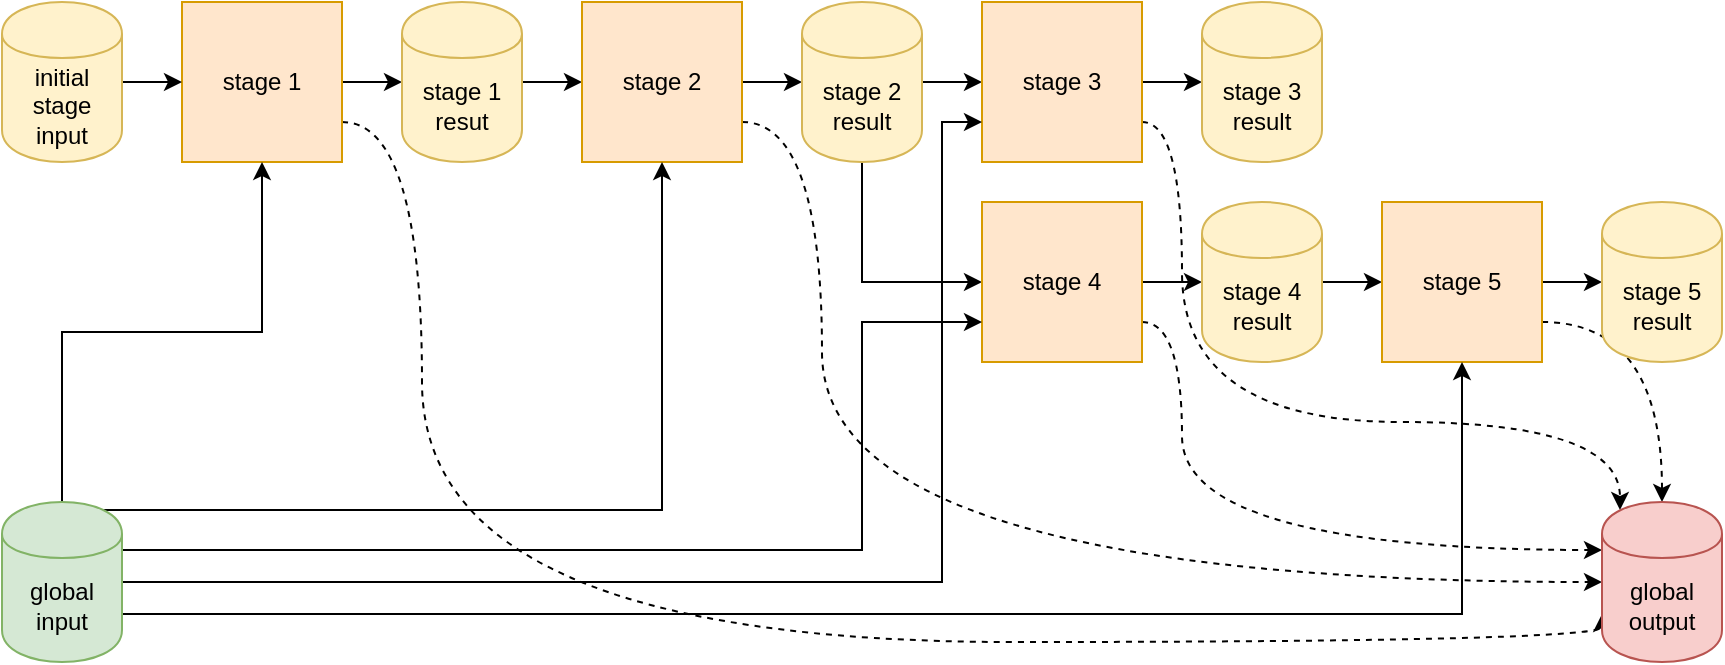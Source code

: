 <mxfile version="12.7.2" type="device"><diagram id="MAKsT89tORpfVROxyJj3" name="Page-1"><mxGraphModel dx="1089" dy="683" grid="1" gridSize="10" guides="1" tooltips="1" connect="1" arrows="1" fold="1" page="1" pageScale="1" pageWidth="827" pageHeight="1169" math="0" shadow="0"><root><mxCell id="0"/><mxCell id="1" parent="0"/><mxCell id="nOMvtN7izio93E55bVTo-9" value="" style="edgeStyle=orthogonalEdgeStyle;rounded=0;orthogonalLoop=1;jettySize=auto;html=1;" edge="1" parent="1" source="nOMvtN7izio93E55bVTo-2" target="nOMvtN7izio93E55bVTo-8"><mxGeometry relative="1" as="geometry"/></mxCell><mxCell id="nOMvtN7izio93E55bVTo-59" style="edgeStyle=orthogonalEdgeStyle;curved=1;orthogonalLoop=1;jettySize=auto;html=1;exitX=1;exitY=0.75;exitDx=0;exitDy=0;entryX=0;entryY=0.7;entryDx=0;entryDy=0;dashed=1;" edge="1" parent="1" source="nOMvtN7izio93E55bVTo-2" target="nOMvtN7izio93E55bVTo-44"><mxGeometry relative="1" as="geometry"><Array as="points"><mxPoint x="240" y="340"/><mxPoint x="240" y="600"/><mxPoint x="830" y="600"/></Array></mxGeometry></mxCell><mxCell id="nOMvtN7izio93E55bVTo-2" value="stage 1" style="whiteSpace=wrap;html=1;aspect=fixed;fillColor=#ffe6cc;strokeColor=#d79b00;" vertex="1" parent="1"><mxGeometry x="120" y="280" width="80" height="80" as="geometry"/></mxCell><mxCell id="nOMvtN7izio93E55bVTo-16" value="" style="edgeStyle=orthogonalEdgeStyle;rounded=0;orthogonalLoop=1;jettySize=auto;html=1;" edge="1" parent="1" source="nOMvtN7izio93E55bVTo-8" target="nOMvtN7izio93E55bVTo-14"><mxGeometry relative="1" as="geometry"/></mxCell><mxCell id="nOMvtN7izio93E55bVTo-8" value="stage 1 resut" style="shape=cylinder;whiteSpace=wrap;html=1;boundedLbl=1;backgroundOutline=1;fillColor=#fff2cc;strokeColor=#d6b656;" vertex="1" parent="1"><mxGeometry x="230" y="280" width="60" height="80" as="geometry"/></mxCell><mxCell id="nOMvtN7izio93E55bVTo-13" value="" style="edgeStyle=orthogonalEdgeStyle;rounded=0;orthogonalLoop=1;jettySize=auto;html=1;" edge="1" parent="1" source="nOMvtN7izio93E55bVTo-14" target="nOMvtN7izio93E55bVTo-15"><mxGeometry relative="1" as="geometry"/></mxCell><mxCell id="nOMvtN7izio93E55bVTo-58" style="edgeStyle=orthogonalEdgeStyle;orthogonalLoop=1;jettySize=auto;html=1;exitX=1;exitY=0.75;exitDx=0;exitDy=0;entryX=0;entryY=0.5;entryDx=0;entryDy=0;dashed=1;curved=1;" edge="1" parent="1" source="nOMvtN7izio93E55bVTo-14" target="nOMvtN7izio93E55bVTo-44"><mxGeometry relative="1" as="geometry"><Array as="points"><mxPoint x="440" y="340"/><mxPoint x="440" y="570"/></Array></mxGeometry></mxCell><mxCell id="nOMvtN7izio93E55bVTo-14" value="stage 2" style="whiteSpace=wrap;html=1;aspect=fixed;fillColor=#ffe6cc;strokeColor=#d79b00;" vertex="1" parent="1"><mxGeometry x="320" y="280" width="80" height="80" as="geometry"/></mxCell><mxCell id="nOMvtN7izio93E55bVTo-28" value="" style="edgeStyle=orthogonalEdgeStyle;rounded=0;orthogonalLoop=1;jettySize=auto;html=1;" edge="1" parent="1" source="nOMvtN7izio93E55bVTo-15" target="nOMvtN7izio93E55bVTo-18"><mxGeometry relative="1" as="geometry"/></mxCell><mxCell id="nOMvtN7izio93E55bVTo-38" style="edgeStyle=orthogonalEdgeStyle;rounded=0;orthogonalLoop=1;jettySize=auto;html=1;exitX=0.5;exitY=1;exitDx=0;exitDy=0;entryX=0;entryY=0.5;entryDx=0;entryDy=0;" edge="1" parent="1" source="nOMvtN7izio93E55bVTo-15" target="nOMvtN7izio93E55bVTo-35"><mxGeometry relative="1" as="geometry"/></mxCell><mxCell id="nOMvtN7izio93E55bVTo-15" value="stage 2 result" style="shape=cylinder;whiteSpace=wrap;html=1;boundedLbl=1;backgroundOutline=1;fillColor=#fff2cc;strokeColor=#d6b656;" vertex="1" parent="1"><mxGeometry x="430" y="280" width="60" height="80" as="geometry"/></mxCell><mxCell id="nOMvtN7izio93E55bVTo-17" value="" style="edgeStyle=orthogonalEdgeStyle;rounded=0;orthogonalLoop=1;jettySize=auto;html=1;" edge="1" parent="1" source="nOMvtN7izio93E55bVTo-18" target="nOMvtN7izio93E55bVTo-19"><mxGeometry relative="1" as="geometry"/></mxCell><mxCell id="nOMvtN7izio93E55bVTo-60" style="edgeStyle=orthogonalEdgeStyle;curved=1;orthogonalLoop=1;jettySize=auto;html=1;exitX=1;exitY=0.75;exitDx=0;exitDy=0;entryX=0.15;entryY=0.05;entryDx=0;entryDy=0;entryPerimeter=0;dashed=1;" edge="1" parent="1" source="nOMvtN7izio93E55bVTo-18" target="nOMvtN7izio93E55bVTo-44"><mxGeometry relative="1" as="geometry"><Array as="points"><mxPoint x="620" y="340"/><mxPoint x="620" y="490"/><mxPoint x="839" y="490"/></Array></mxGeometry></mxCell><mxCell id="nOMvtN7izio93E55bVTo-18" value="stage 3" style="whiteSpace=wrap;html=1;aspect=fixed;fillColor=#ffe6cc;strokeColor=#d79b00;" vertex="1" parent="1"><mxGeometry x="520" y="280" width="80" height="80" as="geometry"/></mxCell><mxCell id="nOMvtN7izio93E55bVTo-19" value="stage 3 result" style="shape=cylinder;whiteSpace=wrap;html=1;boundedLbl=1;backgroundOutline=1;fillColor=#fff2cc;strokeColor=#d6b656;" vertex="1" parent="1"><mxGeometry x="630" y="280" width="60" height="80" as="geometry"/></mxCell><mxCell id="nOMvtN7izio93E55bVTo-26" value="" style="edgeStyle=orthogonalEdgeStyle;rounded=0;orthogonalLoop=1;jettySize=auto;html=1;" edge="1" parent="1" source="nOMvtN7izio93E55bVTo-25" target="nOMvtN7izio93E55bVTo-2"><mxGeometry relative="1" as="geometry"/></mxCell><mxCell id="nOMvtN7izio93E55bVTo-25" value="&lt;div&gt;initial&lt;/div&gt;&lt;div&gt;stage&lt;/div&gt;&lt;div&gt;input&lt;br&gt;&lt;/div&gt;" style="shape=cylinder;whiteSpace=wrap;html=1;boundedLbl=1;backgroundOutline=1;fillColor=#fff2cc;strokeColor=#d6b656;" vertex="1" parent="1"><mxGeometry x="30" y="280" width="60" height="80" as="geometry"/></mxCell><mxCell id="nOMvtN7izio93E55bVTo-34" value="" style="edgeStyle=orthogonalEdgeStyle;rounded=0;orthogonalLoop=1;jettySize=auto;html=1;" edge="1" parent="1" source="nOMvtN7izio93E55bVTo-35" target="nOMvtN7izio93E55bVTo-36"><mxGeometry relative="1" as="geometry"/></mxCell><mxCell id="nOMvtN7izio93E55bVTo-61" style="edgeStyle=orthogonalEdgeStyle;curved=1;orthogonalLoop=1;jettySize=auto;html=1;exitX=1;exitY=0.75;exitDx=0;exitDy=0;entryX=0;entryY=0.3;entryDx=0;entryDy=0;dashed=1;" edge="1" parent="1" source="nOMvtN7izio93E55bVTo-35" target="nOMvtN7izio93E55bVTo-44"><mxGeometry relative="1" as="geometry"><Array as="points"><mxPoint x="620" y="440"/><mxPoint x="620" y="554"/></Array></mxGeometry></mxCell><mxCell id="nOMvtN7izio93E55bVTo-35" value="stage 4" style="whiteSpace=wrap;html=1;aspect=fixed;fillColor=#ffe6cc;strokeColor=#d79b00;" vertex="1" parent="1"><mxGeometry x="520" y="380" width="80" height="80" as="geometry"/></mxCell><mxCell id="nOMvtN7izio93E55bVTo-42" value="" style="edgeStyle=orthogonalEdgeStyle;rounded=0;orthogonalLoop=1;jettySize=auto;html=1;" edge="1" parent="1" source="nOMvtN7izio93E55bVTo-36" target="nOMvtN7izio93E55bVTo-40"><mxGeometry relative="1" as="geometry"/></mxCell><mxCell id="nOMvtN7izio93E55bVTo-36" value="stage 4 result" style="shape=cylinder;whiteSpace=wrap;html=1;boundedLbl=1;backgroundOutline=1;fillColor=#fff2cc;strokeColor=#d6b656;" vertex="1" parent="1"><mxGeometry x="630" y="380" width="60" height="80" as="geometry"/></mxCell><mxCell id="nOMvtN7izio93E55bVTo-39" value="" style="edgeStyle=orthogonalEdgeStyle;rounded=0;orthogonalLoop=1;jettySize=auto;html=1;" edge="1" parent="1" source="nOMvtN7izio93E55bVTo-40" target="nOMvtN7izio93E55bVTo-41"><mxGeometry relative="1" as="geometry"/></mxCell><mxCell id="nOMvtN7izio93E55bVTo-52" style="edgeStyle=orthogonalEdgeStyle;orthogonalLoop=1;jettySize=auto;html=1;exitX=1;exitY=0.75;exitDx=0;exitDy=0;entryX=0.5;entryY=0;entryDx=0;entryDy=0;curved=1;dashed=1;" edge="1" parent="1" source="nOMvtN7izio93E55bVTo-40" target="nOMvtN7izio93E55bVTo-44"><mxGeometry relative="1" as="geometry"/></mxCell><mxCell id="nOMvtN7izio93E55bVTo-40" value="stage 5" style="whiteSpace=wrap;html=1;aspect=fixed;fillColor=#ffe6cc;strokeColor=#d79b00;" vertex="1" parent="1"><mxGeometry x="720" y="380" width="80" height="80" as="geometry"/></mxCell><mxCell id="nOMvtN7izio93E55bVTo-41" value="stage 5 result" style="shape=cylinder;whiteSpace=wrap;html=1;boundedLbl=1;backgroundOutline=1;fillColor=#fff2cc;strokeColor=#d6b656;" vertex="1" parent="1"><mxGeometry x="830" y="380" width="60" height="80" as="geometry"/></mxCell><mxCell id="nOMvtN7izio93E55bVTo-45" style="edgeStyle=orthogonalEdgeStyle;rounded=0;orthogonalLoop=1;jettySize=auto;html=1;exitX=0.5;exitY=0;exitDx=0;exitDy=0;entryX=0.5;entryY=1;entryDx=0;entryDy=0;" edge="1" parent="1" source="nOMvtN7izio93E55bVTo-43" target="nOMvtN7izio93E55bVTo-2"><mxGeometry relative="1" as="geometry"/></mxCell><mxCell id="nOMvtN7izio93E55bVTo-46" style="edgeStyle=orthogonalEdgeStyle;rounded=0;orthogonalLoop=1;jettySize=auto;html=1;exitX=0.85;exitY=0.05;exitDx=0;exitDy=0;exitPerimeter=0;entryX=0.5;entryY=1;entryDx=0;entryDy=0;" edge="1" parent="1" source="nOMvtN7izio93E55bVTo-43" target="nOMvtN7izio93E55bVTo-14"><mxGeometry relative="1" as="geometry"/></mxCell><mxCell id="nOMvtN7izio93E55bVTo-49" style="edgeStyle=orthogonalEdgeStyle;rounded=0;orthogonalLoop=1;jettySize=auto;html=1;exitX=1;exitY=0.7;exitDx=0;exitDy=0;entryX=0.5;entryY=1;entryDx=0;entryDy=0;" edge="1" parent="1" source="nOMvtN7izio93E55bVTo-43" target="nOMvtN7izio93E55bVTo-40"><mxGeometry relative="1" as="geometry"/></mxCell><mxCell id="nOMvtN7izio93E55bVTo-50" style="edgeStyle=orthogonalEdgeStyle;rounded=0;orthogonalLoop=1;jettySize=auto;html=1;exitX=1;exitY=0.5;exitDx=0;exitDy=0;entryX=0;entryY=0.75;entryDx=0;entryDy=0;" edge="1" parent="1" source="nOMvtN7izio93E55bVTo-43" target="nOMvtN7izio93E55bVTo-18"><mxGeometry relative="1" as="geometry"><Array as="points"><mxPoint x="500" y="570"/><mxPoint x="500" y="340"/></Array></mxGeometry></mxCell><mxCell id="nOMvtN7izio93E55bVTo-51" style="edgeStyle=orthogonalEdgeStyle;rounded=0;orthogonalLoop=1;jettySize=auto;html=1;exitX=1;exitY=0.3;exitDx=0;exitDy=0;entryX=0;entryY=0.75;entryDx=0;entryDy=0;" edge="1" parent="1" source="nOMvtN7izio93E55bVTo-43" target="nOMvtN7izio93E55bVTo-35"><mxGeometry relative="1" as="geometry"><Array as="points"><mxPoint x="460" y="554"/><mxPoint x="460" y="440"/></Array></mxGeometry></mxCell><mxCell id="nOMvtN7izio93E55bVTo-43" value="&lt;div&gt;global&lt;/div&gt;&lt;div&gt;input&lt;br&gt;&lt;/div&gt;" style="shape=cylinder;whiteSpace=wrap;html=1;boundedLbl=1;backgroundOutline=1;fillColor=#d5e8d4;strokeColor=#82b366;" vertex="1" parent="1"><mxGeometry x="30" y="530" width="60" height="80" as="geometry"/></mxCell><mxCell id="nOMvtN7izio93E55bVTo-44" value="global output" style="shape=cylinder;whiteSpace=wrap;html=1;boundedLbl=1;backgroundOutline=1;fillColor=#f8cecc;strokeColor=#b85450;" vertex="1" parent="1"><mxGeometry x="830" y="530" width="60" height="80" as="geometry"/></mxCell></root></mxGraphModel></diagram></mxfile>